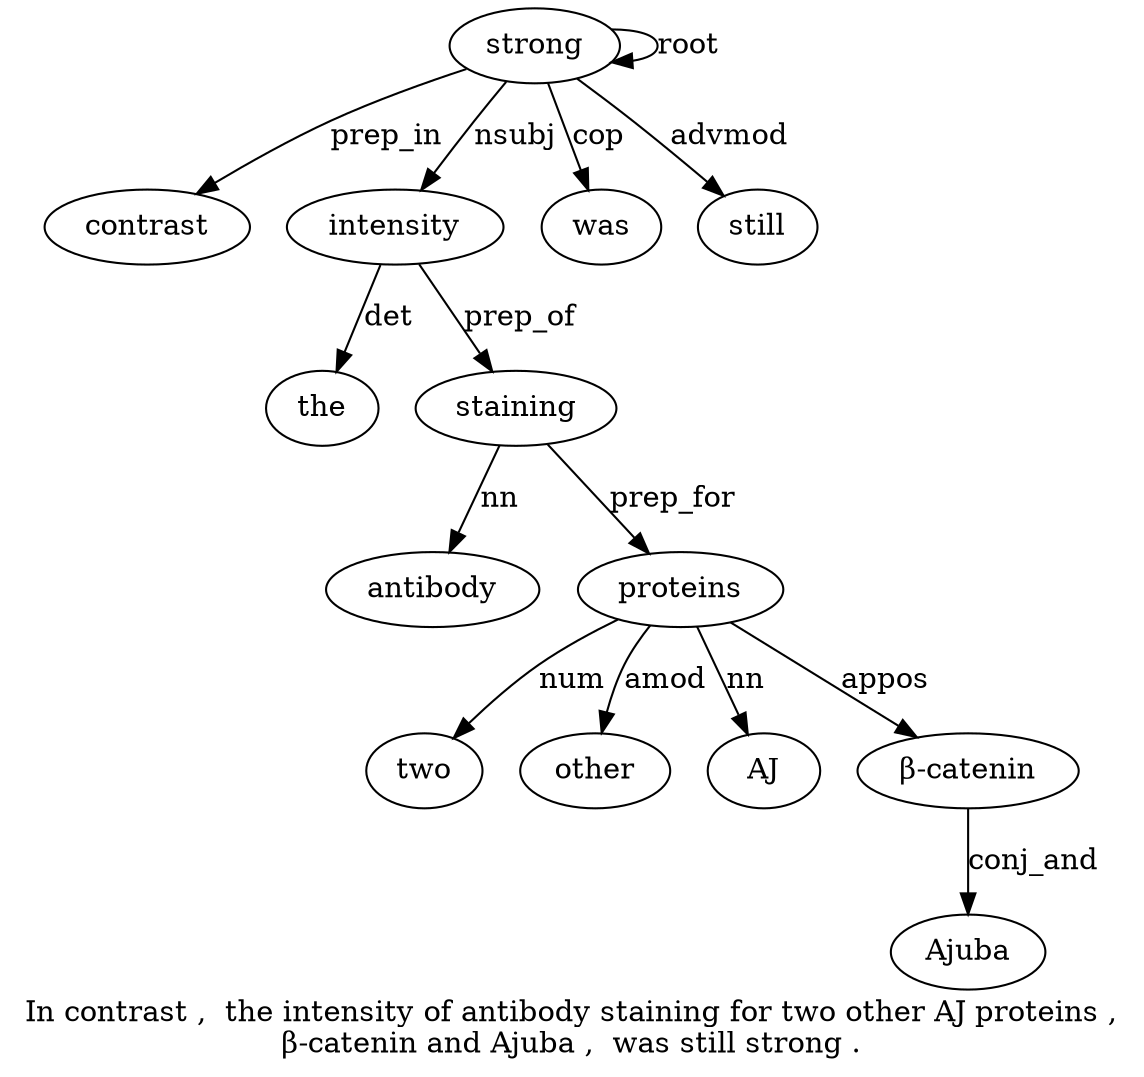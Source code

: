 digraph "In contrast ,  the intensity of antibody staining for two other AJ proteins ,  β-catenin and Ajuba ,  was still strong ." {
label="In contrast ,  the intensity of antibody staining for two other AJ proteins ,
β-catenin and Ajuba ,  was still strong .";
strong21 [style=filled, fillcolor=white, label=strong];
contrast2 [style=filled, fillcolor=white, label=contrast];
strong21 -> contrast2  [label=prep_in];
intensity5 [style=filled, fillcolor=white, label=intensity];
the4 [style=filled, fillcolor=white, label=the];
intensity5 -> the4  [label=det];
strong21 -> intensity5  [label=nsubj];
staining8 [style=filled, fillcolor=white, label=staining];
antibody7 [style=filled, fillcolor=white, label=antibody];
staining8 -> antibody7  [label=nn];
intensity5 -> staining8  [label=prep_of];
proteins13 [style=filled, fillcolor=white, label=proteins];
two10 [style=filled, fillcolor=white, label=two];
proteins13 -> two10  [label=num];
other11 [style=filled, fillcolor=white, label=other];
proteins13 -> other11  [label=amod];
AJ12 [style=filled, fillcolor=white, label=AJ];
proteins13 -> AJ12  [label=nn];
staining8 -> proteins13  [label=prep_for];
"β-catenin15" [style=filled, fillcolor=white, label="β-catenin"];
proteins13 -> "β-catenin15"  [label=appos];
Ajuba17 [style=filled, fillcolor=white, label=Ajuba];
"β-catenin15" -> Ajuba17  [label=conj_and];
was19 [style=filled, fillcolor=white, label=was];
strong21 -> was19  [label=cop];
still20 [style=filled, fillcolor=white, label=still];
strong21 -> still20  [label=advmod];
strong21 -> strong21  [label=root];
}
